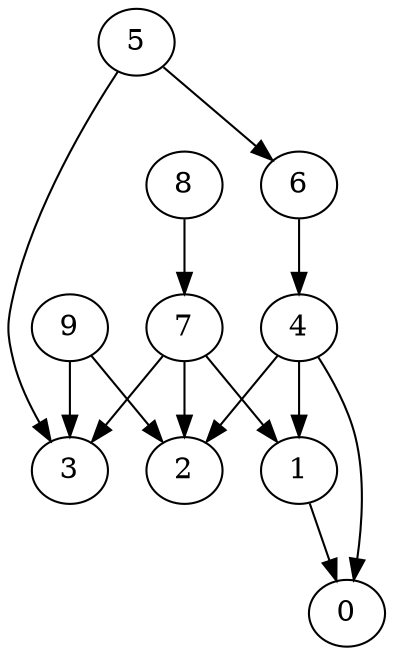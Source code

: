 digraph G {
  graph [splines=true overlap=false]
  node  [shape=ellipse, width=0.3, height=0.3]
  0 [label="0"];
  1 [label="1"];
  2 [label="2"];
  3 [label="3"];
  4 [label="4"];
  5 [label="5"];
  6 [label="6"];
  7 [label="7"];
  8 [label="8"];
  9 [label="9"];
  1 -> 0;
  4 -> 0;
  4 -> 1;
  4 -> 2;
  5 -> 3;
  5 -> 6;
  6 -> 4;
  7 -> 1;
  7 -> 2;
  7 -> 3;
  8 -> 7;
  9 -> 2;
  9 -> 3;
}
